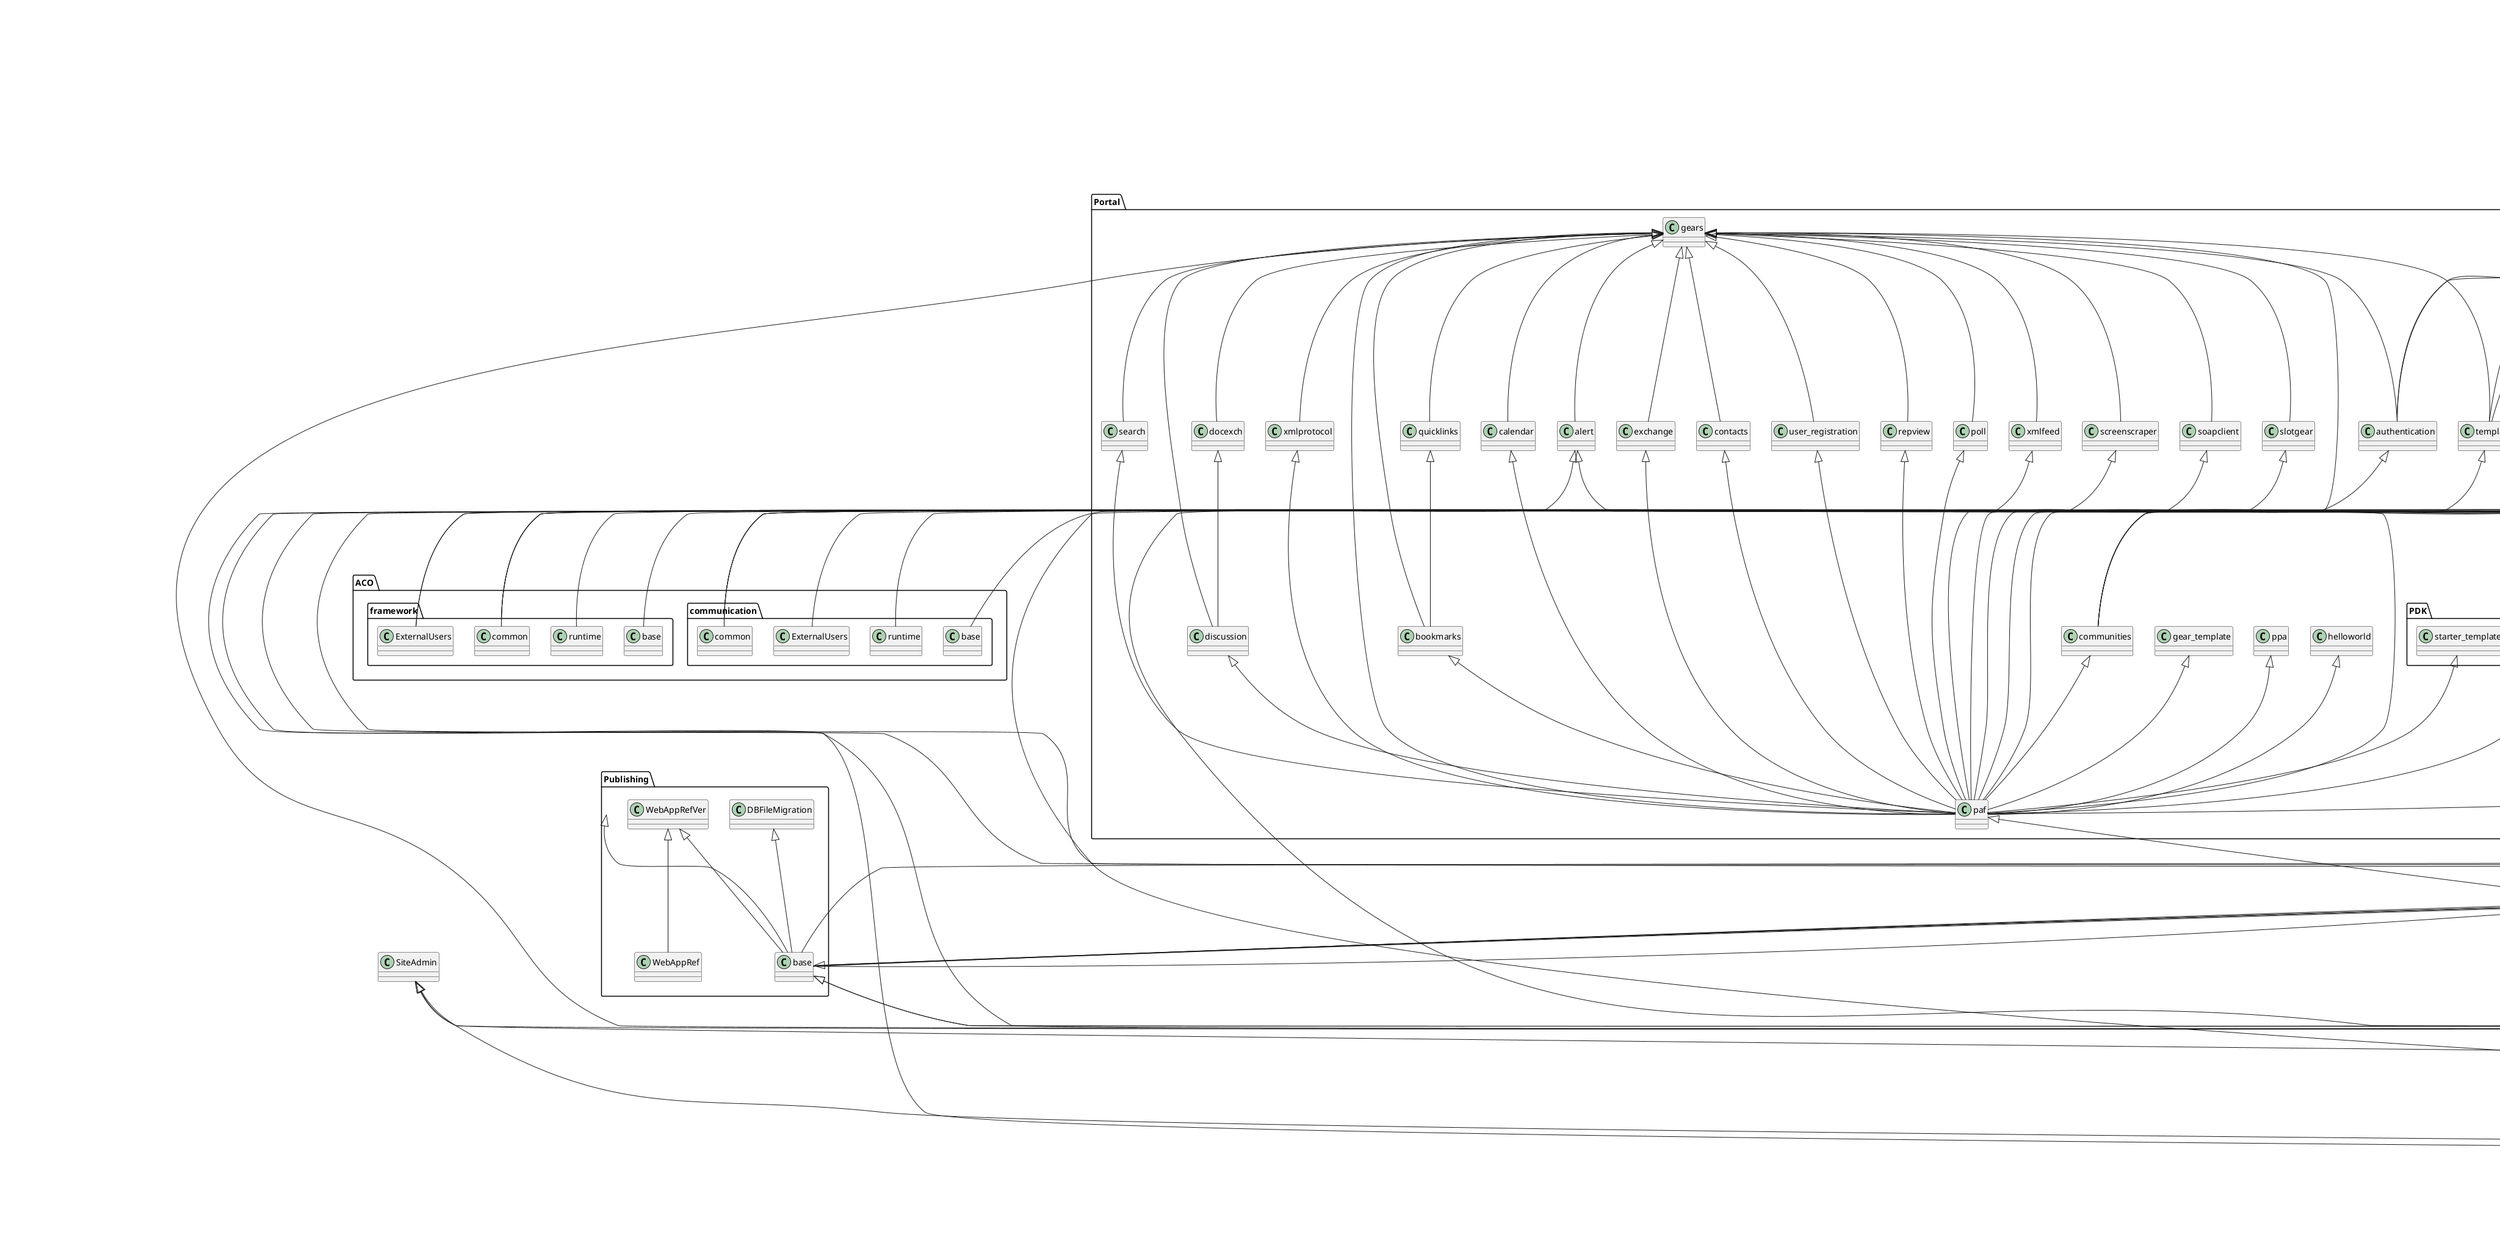 @startuml
ACO10.0.2.ACO.communication.base <|-- ACO.communication.common
ACO10.0.2.ACO.communication.base <|-- ACO.framework.base
ACO10.0.2.ACO.communication.common <|-- ACO.communication.ExternalUsers
ACO10.0.2.ACO.communication.common <|-- ACO.framework.common
ACO10.0.2.ACO.communication.common <|-- DAF.Management
ACO10.0.2.ACO.communication.DCS <|-- ACO.communication.base
ACO10.0.2.ACO.communication.DCSRuntime <|-- ACO.communication.runtime
ACO10.0.2.ACO.communication.DCSRuntime <|-- DCS
ACO10.0.2.ACO.communication.DW <|-- ACO.communication.common
ACO10.0.2.ACO.communication.DW <|-- ARF.DW.base
ACO10.0.2.ACO.communication.ExternalUsers <|-- ACO.framework.ExternalUsers
ACO10.0.2.ACO.communication.ExternalUsers <|-- DPS
ACO10.0.2.ACO.communication.runtime <|-- ACO.communication.common
ACO10.0.2.ACO.communication.runtime <|-- ACO.framework.runtime
ACO10.0.2.ACO.communication.runtime <|-- ARF.base
ACO10.0.2.ACO.framework.base <|-- PubPortlet
ACO10.0.2.ACO.framework.base <|-- ACO.framework.common
ACO10.0.2.ACO.framework.common <|-- ACO.framework.ExternalUsers
ACO10.0.2.ACO.framework.common <|-- DSS
ACO10.0.2.ACO.framework.common <|-- CAF
ACO10.0.2.ACO.framework.ExternalUsers <|-- DPS
ACO10.0.2.ACO.framework.runtime <|-- ACO.framework.common
ACO10.0.2.ACO.framework.runtime <|-- PublishingAgent
ADC <|-- DPS
Agent <|-- Agent.ExternalUsers
Agent <|-- DSS.InternalUsers
Agent.ExternalUsers <|-- DPS
ARF.base <|-- DAS
ARF.BIZUI <|-- BIZUI
ARF.BIZUI <|-- ARF.base
ARF.DW.base <|-- DPS
ARF.DW.base <|-- ARF.base
ARF.DW.InternalUsers <|-- ARF.DW.base
ARF.DW.InternalUsers <|-- DPS.InternalUsers
ARF.DW.Search <|-- ARF.DW.base
ARF.DW.Search <|-- DAF.Search.Routing
ARF.DW.Search <|-- DAF.Search.Topics
ARF.DW.Search <|-- DAF.Search.common
ARF.DW.Search.InternalUsers <|-- ARF.DW.Search
ARF.DW.Search.InternalUsers <|-- ARF.DW.InternalUsers
ARF.WSCAP <|-- DPS.InternalUsers
AssetUI <|-- WebUI.Management
AssetUI <|-- BIZUI
AssetUI <|-- BCC
AssetUI.Search <|-- AssetUI
AssetUI.Search <|-- DPS.Versioned
AssetUI.Search <|-- DPS.Search.Index
AssetUI.Search <|-- DAF.Search.common
AssetUI.Search <|-- DAF.Search.Index
ATGDBSetup <|-- DAS
B2BCommerce <|-- DCS
B2BCommerce.Search <|-- B2BCommerce.Search.Index
B2BCommerce.Search.Index <|-- B2BCommerce
B2BCommerce.Search.Index <|-- DCS.Search.Index
B2BCommerce.Search.Query <|-- B2BCommerce
B2BCommerce.Search.Query <|-- DCS.Search.Query
B2BCommerce.Versioned <|-- B2BCommerce
B2BCommerce.Versioned <|-- DCS.DynamicCustomCatalogs.Versioned
B2CCommerce <|-- DCS
B2CCommerce.Versioned <|-- B2CCommerce
B2CCommerce.Versioned <|-- DCS.Versioned
BCC <|-- FlexUI
BCC <|-- WebUI.Management
BCC.InternalUsers <|-- BCC
BCC.InternalUsers <|-- DSS.InternalUsers
BCC.Versioned <|-- BCC.InternalUsers
BCC.Versioned <|-- BIZUI
BIZUI <|-- WebUI.Management
BIZUI <|-- Publishing.base
CAF10.0.2.CAF <|-- DSS
CAF10.0.2.CAF <|-- DAS_UI
CampaignOptimizer10.0.2.ABTest <|-- ABTest.management
CampaignOptimizer10.0.2.ABTest <|-- ABTest.runtime
CampaignOptimizer10.0.2.ABTest <|-- ABTest.reporting
CampaignOptimizer10.0.2.ABTest.common <|-- CAF
CampaignOptimizer10.0.2.ABTest.ExternalUsers <|-- DPS
CampaignOptimizer10.0.2.ABTest.management <|-- ABTest.common
CampaignOptimizer10.0.2.ABTest.management.Versioned <|-- Publishing.base
CampaignOptimizer10.0.2.ABTest.management.Versioned <|-- ABTest.management
CampaignOptimizer10.0.2.ABTest.reporting <|-- ABTest.common
CampaignOptimizer10.0.2.ABTest.runtime <|-- ABTest.ExternalUsers
CampaignOptimizer10.0.2.ABTest.runtime <|-- ABTest.common
CC.common <|-- DAS
CC.DSS <|-- CC.common
CC.DSS <|-- DSS
CC.DynamoAccess <|-- DPS
CC.DynamoAccess <|-- CC.common
CIM <|-- DAS
CIM <|-- ATGDBSetup
ClickToConnect <|-- ADC
ClickToConnect <|-- DPS
CommerceGears.orderapproval <|-- Portal.paf
CommerceGears.orderapproval <|-- Portal.authentication
CommerceGears.orderapproval <|-- Portal.templates
CommerceGears.orderapproval <|-- Portal.communities
CommerceGears.orderapproval <|-- B2BCommerce
CommerceGears.orderstatus <|-- Portal.paf
CommerceGears.orderstatus <|-- Portal.authentication
CommerceGears.orderstatus <|-- Portal.templates
CommerceGears.orderstatus <|-- Portal.communities
CommerceGears.orderstatus <|-- DCS
CommerceReferenceStore.Store.Cybersource <|-- Store.EStore
CommerceReferenceStore.Store.Cybersource <|-- Cybersource
CommerceReferenceStore.Store.DCS_CSR <|-- DCS_CSR
CommerceReferenceStore.Store.DCS_CSR <|-- Store.EStore
CommerceReferenceStore.Store.DCS_CSR.International <|-- Store.DCS_CSR
CommerceReferenceStore.Store.EStore <|-- DCS
CommerceReferenceStore.Store.EStore <|-- B2CCommerce
CommerceReferenceStore.Store.EStore <|-- WebUI
CommerceReferenceStore.Store.EStore.International <|-- Store.EStore
CommerceReferenceStore.Store.EStore.International.Search <|-- Store.Search
CommerceReferenceStore.Store.EStore.International.Search <|-- Store.EStore.International
CommerceReferenceStore.Store.EStore.International.Search <|-- Store.EStore.International.Search.Index
CommerceReferenceStore.Store.EStore.International.Search <|-- Store.EStore.International.Search.Query
CommerceReferenceStore.Store.EStore.International.Search.Index <|-- Store.Search.Index
CommerceReferenceStore.Store.EStore.International.Search.Index <|-- Store.EStore.International
CommerceReferenceStore.Store.EStore.International.Search.Query <|-- Store.Search.Query
CommerceReferenceStore.Store.EStore.International.Search.Query <|-- Store.EStore.International
CommerceReferenceStore.Store.EStore.International.Versioned <|-- Store.EStore.Versioned
CommerceReferenceStore.Store.EStore.International.Versioned <|-- Store.EStore.International
CommerceReferenceStore.Store.EStore.Versioned <|-- B2CCommerce.Versioned
CommerceReferenceStore.Store.EStore.Versioned <|-- DCS.DynamicCustomCatalogs.Versioned
CommerceReferenceStore.Store.EStore.Versioned <|-- DAS.Versioned
CommerceReferenceStore.Store.EStore.Versioned <|-- Store.EStore
CommerceReferenceStore.Store.Fulfillment <|-- Fulfillment
CommerceReferenceStore.Store.Fulfillment <|-- Store.EStore
CommerceReferenceStore.Store.Search <|-- DCS.Search.Index
CommerceReferenceStore.Store.Search <|-- DCS.Search.Query
CommerceReferenceStore.Store.Search <|-- Store.Search.Query
CommerceReferenceStore.Store.Search <|-- Store.Search.Index
CommerceReferenceStore.Store.Search.Index <|-- DCS.Search.Index
CommerceReferenceStore.Store.Search.Query <|-- DCS.Search.Query
CommerceReferenceStore.Store.Search.Query <|-- Store.EStore
CommerceReferenceStore.Store.Storefront <|-- DCS.AbandonedOrderServices
CommerceReferenceStore.Store.Storefront <|-- Store.EStore
CommerceReferenceStore.Store.Storefront.NoPublishing <|-- Store.Storefront
CSC10.0.2.DCS_CSR <|-- DCS
CSC10.0.2.DCS_CSR <|-- DCS.Search.Order
CSC10.0.2.DCS_CSR <|-- DAF.Search.common
CSC10.0.2.DCS_CSR <|-- Service.Ticketing
CSC10.0.2.DCS_CSR <|-- DCS_CSR.Management
CSC10.0.2.DCS_CSR.ClickToConnect <|-- DCS_CSR
CSC10.0.2.DCS_CSR.ClickToConnect <|-- Service.ClickToConnect
CSC10.0.2.DCS_CSR.ClickToConnect <|-- DCS.ClickToConnect
CSC10.0.2.DCS_CSR.CustomCatalogs <|-- DCS_CSR
CSC10.0.2.DCS_CSR.DW <|-- DCS_CSR
CSC10.0.2.DCS_CSR.DW <|-- DCS.DW
CSC10.0.2.DCS_CSR.DW <|-- ARF.DW.InternalUsers
CSC10.0.2.DCS_CSR.DW <|-- Service.DW
CSC10.0.2.DCS_CSR.DW.migration <|-- DCS
CSC10.0.2.DCS_CSR.DW.migration <|-- DCS_CSR
CSC10.0.2.DCS_CSR.DW.migration <|-- DCS_CSR.DW
CSC10.0.2.DCS_CSR.Management <|-- DCS
Cybersource <|-- DCS
DAF.Deployment <|-- DAS
DAF.DeploymentAgent <|-- DAS
DAF.DeploymentWebAgent <|-- DAS
DAF.Management <|-- DAS
DAF.Search <|-- DAF.Search.Base
DAF.Search <|-- DAF.Search.Query
DAF.Search <|-- DAF.Search.Index
DAF.Search.Base <|-- DAS_UI
DAF.Search.Base.QueryConsole <|-- DAF.Search.Base
DAF.Search.common <|-- DAS_UI
DAF.Search.common <|-- DAF.Search.Base
DAF.Search.common <|-- DAF.Search.Routing
DAF.Search.Index <|-- DAS_UI
DAF.Search.Index <|-- DAF.Search.Base
DAF.Search.Query <|-- DAF.Search.common
DAF.Search.Routing <|-- DAS_UI
DAF.Search.Routing <|-- DAF.Search.Base
DAF.Search.Topics <|-- DAS_UI
DAF.Search.Topics <|-- DAF.Search.Base
DAF.Search.Topics <|-- DAF.Search.Index
DAF.Search.Versioned <|-- DAF.Search
DAF.Search.Versioned <|-- null
DAF.Search.Versioned <|-- Publishing.base
DafEar <|-- DafEar.base
DafEar.Admin <|-- DafEar.base
DafEar.Admin <|-- DAS_UI
DafEar.Admin <|-- manuals
DafEar.base <|-- DAS_UI
DafEar.JBoss <|-- DafEar.base
DafEar.Tomcat <|-- DafEar.base
DafEar.WebLogic <|-- DafEar.base
DafEar.WebSphere <|-- DafEar.base
DAS.LDAP.iPlanetDirectory <|-- DAS
DAS.LDAP.MicrosoftActiveDirectory <|-- DAS
DAS.Versioned <|-- DAS
DAS.Versioned <|-- Publishing.base
DAS.WebServices <|-- DAS
DAS_UI <|-- DAS
DataLoader <|-- DAS
DCC <|-- DAS_UI
DCS <|-- DPS
DCS <|-- DSS
DCS.AbandonedOrderServices <|-- DCS
DCS.ADC <|-- DCS
DCS.ADC <|-- ADC
DCS.ClickToConnect <|-- DCS
DCS.ClickToConnect <|-- ClickToConnect
DCS.CustomCatalogMigration <|-- DCS
DCS.CustomCatalogs <|-- DCS
DCS.CustomCatalogs.Versioned <|-- DCS.CustomCatalogs
DCS.CustomCatalogs.Versioned <|-- DCS.Versioned
DCS.DW <|-- ARF.DW.base
DCS.DW <|-- DCS
DCS.DW.Search <|-- DCS.DW
DCS.DW.Search <|-- ARF.DW.Search
DCS.DW.Search <|-- DCS.Search.Index
DCS.DynamicCustomCatalogs <|-- DCS
DCS.DynamicCustomCatalogs.Versioned <|-- DCS.Versioned
DCS.DynamicCustomCatalogs.Versioned <|-- DCS.DynamicCustomCatalogs
DCS.PublishingAgent <|-- PublishingAgent
DCS.PublishingAgent <|-- DCS
DCS.Search <|-- DCS.Search.Index
DCS.Search <|-- DCS.Search.Query
DCS.Search.common <|-- DAF.Search.common
DCS.Search.common <|-- DCS
DCS.Search.CustomCatalogs <|-- DCS.Search.CustomCatalogs.Index
DCS.Search.CustomCatalogs <|-- DCS.Search.CustomCatalogs.Query
DCS.Search.CustomCatalogs.common <|-- DCS.Search.common
DCS.Search.CustomCatalogs.common <|-- DCS.CustomCatalogs
DCS.Search.CustomCatalogs.Index <|-- DCS.Search.Index
DCS.Search.CustomCatalogs.Index <|-- DCS.Search.CustomCatalogs.common
DCS.Search.CustomCatalogs.Query <|-- DCS.Search.Query
DCS.Search.CustomCatalogs.Query <|-- DCS.Search.CustomCatalogs.common
DCS.Search.CustomCatalogs.Versioned <|-- DCS.Search.CustomCatalogs
DCS.Search.CustomCatalogs.Versioned <|-- DCS.Search.Versioned
DCS.Search.CustomCatalogs.Versioned <|-- DCS.CustomCatalogs.Versioned
DCS.Search.Index <|-- DPS.Search.Index
DCS.Search.Index <|-- DCS.Search.common
DCS.Search.Index <|-- DCS
DCS.Search.Index.SKUIndexing <|-- DCS.Search.Index
DCS.Search.Order <|-- DCS.Search.Order.Index
DCS.Search.Order.Index <|-- DPS.Search.Index
DCS.Search.Order.Index <|-- DCS
DCS.Search.Query <|-- DAF.Search.Query
DCS.Search.Query <|-- DCS.Search.common
DCS.Search.Query <|-- DCS
DCS.Search.Query.SKUIndexing <|-- DCS.Search.Query
DCS.Search.Versioned <|-- DAF.Search.Versioned
DCS.Search.Versioned <|-- DCS.Versioned
DCS.Search.Versioned <|-- DCS.Search
DCS.Versioned <|-- Publishing.base
DCS.Versioned <|-- DCS
DCS.WebServices <|-- DCS
DCS_UI <|-- BCC
DCS_UI <|-- DCS
DCS_UI.Search <|-- DCS_UI
DCS_UI.Search <|-- DCS_UI.Versioned
DCS_UI.Search <|-- AssetUI.Search
DCS_UI.Search.Versioned <|-- DCS_UI.Versioned
DCS_UI.Search.Versioned <|-- DCS_UI.Search
DCS_UI.Search.Versioned <|-- DCS.Search.Versioned
DCS_UI.Versioned <|-- DCS_UI
DCS_UI.Versioned <|-- BCC.Versioned
DCS_UI.Versioned <|-- DCS.DynamicCustomCatalogs.Versioned
DCS_UI.Versioned <|-- AssetUI
DCSCampaignOptimizer10.0.2.DCS_ABTest <|-- DCS_ABTest.management
DCSCampaignOptimizer10.0.2.DCS_ABTest <|-- DCS_ABTest.runtime
DCSCampaignOptimizer10.0.2.DCS_ABTest <|-- DCS_ABTest.reporting
DCSCampaignOptimizer10.0.2.DCS_ABTest <|-- ABTest
DCSCampaignOptimizer10.0.2.DCS_ABTest.common <|-- ABTest.common
DCSCampaignOptimizer10.0.2.DCS_ABTest.management <|-- DCS
DCSCampaignOptimizer10.0.2.DCS_ABTest.management <|-- ABTest.management
DCSCampaignOptimizer10.0.2.DCS_ABTest.management <|-- DCS_ABTest.common
DCSCampaignOptimizer10.0.2.DCS_ABTest.management.Versioned <|-- Publishing.base
DCSCampaignOptimizer10.0.2.DCS_ABTest.management.Versioned <|-- DCS_ABTest.management
DCSCampaignOptimizer10.0.2.DCS_ABTest.management.Versioned <|-- ABTest.management.Versioned
DCSCampaignOptimizer10.0.2.DCS_ABTest.MotorpriseJSP <|-- DCS_ABTest
DCSCampaignOptimizer10.0.2.DCS_ABTest.MotorpriseJSP <|-- MotorpriseJSP
DCSCampaignOptimizer10.0.2.DCS_ABTest.PioneerCyclingJSP <|-- DCS_ABTest
DCSCampaignOptimizer10.0.2.DCS_ABTest.PioneerCyclingJSP <|-- PioneerCyclingJSP
DCSCampaignOptimizer10.0.2.DCS_ABTest.reporting <|-- DCS
DCSCampaignOptimizer10.0.2.DCS_ABTest.reporting <|-- ABTest.reporting
DCSCampaignOptimizer10.0.2.DCS_ABTest.reporting <|-- DCS_ABTest.common
DCSCampaignOptimizer10.0.2.DCS_ABTest.runtime <|-- DCS
DCSCampaignOptimizer10.0.2.DCS_ABTest.runtime <|-- DCS_ABTest.common
DCSCampaignOptimizer10.0.2.DCS_ABTest.runtime <|-- ABTest.runtime
DCSSampleCatalog <|-- DCS
Distributor <|-- Initial
DPS <|-- DAS
DPS.InternalUsers <|-- DPS
DPS.InternalUsers.ACC <|-- DPS.InternalUsers
DPS.InternalUsers.Search.Base <|-- DPS.InternalUsers
DPS.InternalUsers.Search.Base <|-- DAF.Search.Base
DPS.LogicalOrganizations <|-- DPS
DPS.Search.Base <|-- DPS
DPS.Search.Base <|-- DAF.Search.Base
DPS.Search.Index <|-- DPS
DPS.Search.Index <|-- DAF.Search.Index
DPS.Versioned <|-- DPS
DPS.Versioned <|-- Publishing.base
DPS.Versioned <|-- DAS.Versioned
DPS.WebServices <|-- DPS
DPS_UI <|-- AssetUI
DPS_UI <|-- DPS.Versioned
DSS <|-- DPS
DSS.InternalUsers <|-- DSS
DSS.InternalUsers <|-- DPS.InternalUsers
DSS.InternalUsers.ACC <|-- DSS.InternalUsers
DSS.InternalUsers.ACC <|-- DPS.InternalUsers.ACC
DSS.InternalUsers.Search.Base <|-- DSS.InternalUsers
DSS.InternalUsers.Search.Base <|-- DPS.InternalUsers.Search.Base
DSS.Search.Base <|-- DSS
DSS.Search.Base <|-- DPS.Search.Base
DSSJ2EEDemo <|-- DSS
EAI <|-- DAS
FlexUI <|-- DAS
Fulfillment <|-- DCS
MotorpriseJSP <|-- B2BCommerce
MotorpriseJSP <|-- DCS.AbandonedOrderServices
pal.Fulfillment <|-- PAL.Store
pal.Fulfillment <|-- Fulfillment
pal.Loader <|-- PAL.Store
pal.Management <|-- Publishing.base
pal.Management <|-- null
pal.Management <|-- B2CCommerce.Versioned
pal.Management <|-- DCS.CustomCatalogs.Versioned
pal.Management <|-- DCS.Search.Versioned
pal.Management <|-- PAL.Store
pal.Management <|-- PAL.TDD
pal.Store <|-- DCS
pal.Store <|-- DCS.CustomCatalogs
pal.Store <|-- B2CCommerce
pal.Store <|-- DCS.Search.CustomCatalogs
pal.Store <|-- DAF.Search.Routing
pal.Store <|-- DCS.AbandonedOrderServices
pal.Store <|-- PAL.TDD
pal.TDD <|-- DAS
pal.TDD <|-- DPS
pal.TDD <|-- DSS
PayFlowPro <|-- DCS
Portal.alert <|-- DSS
Portal.alert <|-- Portal.paf
Portal.authentication <|-- Portal.paf
Portal.bookmarks <|-- Portal.paf
Portal.calendar <|-- Portal.paf
Portal.communities <|-- Portal.paf
Portal.contacts <|-- Portal.paf
Portal.discussion <|-- Portal.paf
Portal.docexch <|-- Portal.discussion
Portal.exchange <|-- Portal.paf
Portal.gear_template <|-- Portal.paf
Portal.gears <|-- Portal.paf
Portal.gears <|-- DSS
Portal.gears <|-- Portal.alert
Portal.gears <|-- Portal.authentication
Portal.gears <|-- Portal.templates
Portal.gears <|-- Portal.communities
Portal.gears <|-- Portal.docexch
Portal.gears <|-- Portal.bookmarks
Portal.gears <|-- Portal.discussion
Portal.gears <|-- Portal.user_registration
Portal.gears <|-- Portal.repview
Portal.gears <|-- Portal.quicklinks
Portal.gears <|-- Portal.poll
Portal.gears <|-- Portal.calendar
Portal.gears <|-- Portal.contacts
Portal.gears <|-- Portal.xmlfeed
Portal.gears <|-- Portal.exchange
Portal.gears <|-- Portal.screenscraper
Portal.gears <|-- Portal.soapclient
Portal.gears <|-- Portal.slotgear
Portal.gears <|-- Portal.search
Portal.gears <|-- Portal.xmlprotocol
Portal.helloworld <|-- Portal.paf
Portal.helloworld.src <|-- Portal.paf
Portal.paf <|-- DSS
Portal.paf <|-- Portal.paf.starter_portal
Portal.paf.framework <|-- DSS
Portal.paf.starter_portal <|-- DSS
Portal.paf.starter_portal <|-- Portal.paf.framework
Portal.PDK.starter_template <|-- Portal.paf
Portal.poll <|-- Portal.paf
Portal.ppa <|-- Portal.paf
Portal.quicklinks <|-- Portal.bookmarks
Portal.repview <|-- Portal.paf
Portal.repview.src <|-- Portal.paf
Portal.screenscraper <|-- Portal.paf
Portal.search <|-- Portal.paf
Portal.slotgear <|-- Portal.paf
Portal.soapclient <|-- Portal.paf
Portal.templates <|-- Portal.communities
Portal.user_registration <|-- Portal.paf
Portal.xmlfeed <|-- Portal.paf
Portal.xmlprotocol <|-- Portal.paf
Portlet.helloworld <|-- DAS
Portlet.slot <|-- DSS
Portlet.userprofiling <|-- DPS
Publishing <|-- Publishing.base
Publishing.base <|-- DSS.InternalUsers
Publishing.base <|-- DAS_UI
Publishing.base <|-- RL
Publishing.base <|-- DAF.Deployment
Publishing.DBFileMigration <|-- Publishing.base
Publishing.WebAppRefVer <|-- Publishing.base
Publishing.WebAppRefVer <|-- Publishing.WebAppRef
PublishingAgent <|-- PublishingAgent.base
PublishingAgent.base <|-- DAS
PublishingAgent.base <|-- DSS
PublishingAgent.base <|-- DAF.DeploymentAgent
PublishingAgent.DeployedConfig <|-- PublishingAgent.base
PublishingWebAgent <|-- Initial
PublishingWebAgent <|-- DAF.DeploymentWebAgent
PubPortlet <|-- DPS_UI
REST <|-- DSS
RL <|-- DAS
RL.Example <|-- RL
Search10.0.2.SearchAdmin.AdminUI <|-- SearchAdmin.common
Search10.0.2.SearchAdmin.AdminUI <|-- SearchAdmin.customizations
Search10.0.2.SearchAdmin.AdminUI <|-- BIZUI
Search10.0.2.SearchAdmin.AdminUI <|-- WebUI
Search10.0.2.SearchAdmin.common <|-- DAS
Search10.0.2.SearchAdmin.common <|-- DPS
Search10.0.2.SearchAdmin.common <|-- DSS
Search10.0.2.SearchAdmin.common <|-- DAF.Search.Routing
Search10.0.2.SearchAdmin.common <|-- DAF.Search.Index
Search10.0.2.SearchAdmin.common <|-- DAF.Search.Topics
Search10.0.2.SearchAdmin.common <|-- DAF.Search.common
Search10.0.2.SearchAdmin.common <|-- DAF.Deployment
Search10.0.2.SearchAdmin.customizations <|-- DAF.Search.Index
Search10.0.2.SearchAdmin.customizations <|-- SearchAdmin.common
Search10.0.2.SearchAdmin.datawarehouse <|-- SearchAdmin.common
Search10.0.2.SearchAdmin.datawarehouse <|-- ARF.DW.Search
Service10.0.2.Service.admin <|-- Service.Branding
Service10.0.2.Service.admin <|-- Service.common_pub
Service10.0.2.Service.admin <|-- Ticketing
Service10.0.2.Service.admin <|-- ARF.base
Service10.0.2.Service.admin <|-- AssetUI
Service10.0.2.Service.Agent <|-- Service.common_ui
Service10.0.2.Service.Agent <|-- Service.common_pub
Service10.0.2.Service.Agent <|-- Service.Framework.Agent
Service10.0.2.Service.Agent <|-- Service.Agent.extensions
Service10.0.2.Service.Agent.extensions <|-- Service.common.extensions
Service10.0.2.Service.Branding <|-- Service.common_ui
Service10.0.2.Service.ClickToConnect <|-- Service.Framework.Agent
Service10.0.2.Service.ClickToConnect <|-- ClickToConnect
Service10.0.2.Service.common <|-- Service.Framework
Service10.0.2.Service.common <|-- Service.ExternalUsers
Service10.0.2.Service.common <|-- CAF
Service10.0.2.Service.common <|-- DAF.Search.Routing
Service10.0.2.Service.common <|-- DAF.Search.Topics
Service10.0.2.Service.common <|-- DPS.Search.Index
Service10.0.2.Service.common.extensions <|-- Service.common
Service10.0.2.Service.common_pub <|-- Service.common
Service10.0.2.Service.common_pub <|-- Service.Framework.Versioned
Service10.0.2.Service.common_pub <|-- BIZUI
Service10.0.2.Service.common_pub <|-- PubPortlet
Service10.0.2.Service.common_pub <|-- Ticketing.UI
Service10.0.2.Service.common_pub <|-- Agent
Service10.0.2.Service.common_pub <|-- DSS.InternalUsers.ACC
Service10.0.2.Service.common_pub.unversioned <|-- Service.common_pub
Service10.0.2.Service.common_ui <|-- Service.common
Service10.0.2.Service.common_ui <|-- Service.Framework.UI
Service10.0.2.Service.CRMIntegration <|-- Service.Agent
Service10.0.2.Service.CRMIntegration <|-- Service.Ticketing
Service10.0.2.Service.CRMIntegration <|-- DPS.WebServices
Service10.0.2.Service.DBMigration <|-- DAS
Service10.0.2.Service.DBMigration.2K63to2K71 <|-- Service.DBMigration
Service10.0.2.Service.DBMigration.2K63to2K71.DB2 <|-- DBMigration.2K63to2K71
Service10.0.2.Service.DBMigration.2K63to2K71.MSSQL <|-- DBMigration.2K63to2K71
Service10.0.2.Service.DBMigration.2K63to2K71.Oracle <|-- DBMigration.2K63to2K71
Service10.0.2.Service.DBMigration.2K63to2K71.Solid <|-- DBMigration.2K63to2K71
Service10.0.2.Service.DBMigration.2K71to100 <|-- DAS
Service10.0.2.Service.DBMigration.2K71to100 <|-- Service.DBMigration
Service10.0.2.Service.DBMigration.2K71to100 <|-- Service.DBMigration.2K71to90
Service10.0.2.Service.DBMigration.2K71to100 <|-- Service.DBMigration.91to100
Service10.0.2.Service.DBMigration.2K71to90 <|-- Service.DBMigration
Service10.0.2.Service.DBMigration.91to100 <|-- DAS
Service10.0.2.Service.DBMigration.91to100 <|-- Service.DBMigration
Service10.0.2.Service.DW <|-- ARF.DW.base
Service10.0.2.Service.DW <|-- ARF.DW.InternalUsers
Service10.0.2.Service.ExternalUsers <|-- DPS
Service10.0.2.Service.Framework <|-- DSS
Service10.0.2.Service.Framework <|-- Ticketing
Service10.0.2.Service.Framework <|-- DAF.Search.Routing
Service10.0.2.Service.Framework.Agent <|-- Service.Framework.UI
Service10.0.2.Service.Framework.Agent <|-- Service.Framework.Versioned
Service10.0.2.Service.Framework.Agent <|-- WebUI
Service10.0.2.Service.Framework.Agent <|-- CAF
Service10.0.2.Service.Framework.Agent <|-- Service.Response.InternalUsers
Service10.0.2.Service.Framework.Agent <|-- Ticketing.InternalUsers
Service10.0.2.Service.Framework.Agent <|-- Service.personalization_minimal
Service10.0.2.Service.Framework.UI <|-- Service.Framework
Service10.0.2.Service.Framework.Versioned <|-- BIZUI
Service10.0.2.Service.Framework.Versioned <|-- PubPortlet
Service10.0.2.Service.Framework.Versioned <|-- Ticketing.UI
Service10.0.2.Service.Framework.Versioned <|-- Agent
Service10.0.2.Service.Framework.Versioned <|-- PublishingAgent.DeployedConfig
Service10.0.2.Service.Framework.Versioned <|-- DSS.InternalUsers.ACC
Service10.0.2.Service.Framework.Versioned <|-- Service.Framework
Service10.0.2.Service.Knowledge <|-- Service.Agent
Service10.0.2.Service.Knowledge <|-- Service.Ticketing
Service10.0.2.Service.KnowledgeDataWarehouse <|-- Service.common_pub
Service10.0.2.Service.KnowledgeDataWarehouse <|-- ARF.DW.base
Service10.0.2.Service.KnowledgeDataWarehouse <|-- ARF.DW.InternalUsers
Service10.0.2.Service.Management <|-- DAS.Versioned
Service10.0.2.Service.Management <|-- Service.ExternalUsers
Service10.0.2.Service.migration <|-- Service.Knowledge
Service10.0.2.Service.migration <|-- Service.admin
Service10.0.2.Service.personalization_minimal <|-- DSS
Service10.0.2.Service.Response <|-- Ticketing
Service10.0.2.Service.Response.InternalUsers <|-- Service.Response
Service10.0.2.Service.Response.InternalUsers <|-- DSS.InternalUsers
Service10.0.2.Service.RL <|-- Service.Knowledge
Service10.0.2.Service.SampleCRMClient <|-- DAS
Service10.0.2.Service.SampleCRMClient.InternalUsers <|-- DSS
Service10.0.2.Service.SampleCRMClient.InternalUsers <|-- Service.Agent
Service10.0.2.Service.SelfService <|-- Service.Branding
Service10.0.2.Service.SelfService <|-- Service.SelfService.extensions
Service10.0.2.Service.SelfService <|-- Service.personalization_minimal
Service10.0.2.Service.SelfService <|-- WebUI
Service10.0.2.Service.SelfService <|-- PublishingAgent
Service10.0.2.Service.SelfService.extensions <|-- Service.common.extensions
Service10.0.2.Service.SelfServiceDataWarehouse <|-- ARF.DW.base
Service10.0.2.Service.SelfServiceDataWarehouse <|-- Service.common
Service10.0.2.Service.Ticketing <|-- Service.Framework.Agent
Service10.0.2.Service.topic <|-- Service.common
SiteAdmin <|-- DPS
SiteAdmin <|-- DSS
SiteAdmin <|-- BCC
SiteAdmin.Search <|-- SiteAdmin.Versioned
SiteAdmin.Search <|-- DAF.Search.Routing
SiteAdmin.Versioned <|-- SiteAdmin
SiteAdmin.Versioned <|-- BCC.Versioned
SiteAdmin.Versioned <|-- Publishing.base
SiteAdmin.Versioned <|-- DAS.Versioned
SiteAdmin.Versioned <|-- AssetUI
SQLJMSAdmin <|-- DAS
Taxware <|-- DCS
Ticketing <|-- DSS
Ticketing <|-- DPS.LogicalOrganizations
Ticketing.InternalUsers <|-- Ticketing
Ticketing.InternalUsers <|-- DSS.InternalUsers
Ticketing.UI <|-- Ticketing.InternalUsers
Ticketing.UI <|-- DPS_UI
TWCRS.Fulfillment <|-- TWCRS.Store
TWCRS.Fulfillment <|-- Fulfillment
TWCRS.Management <|-- Publishing.base
TWCRS.Management <|-- null
TWCRS.Management <|-- B2CCommerce.Versioned
TWCRS.Management <|-- DCS.CustomCatalogs.Versioned
TWCRS.Management <|-- DCS.Search.Versioned
TWCRS.Management <|-- TWCRS.Store
TWCRS.Management <|-- TWCRS.TDD
TWCRS.Store <|-- DCS
TWCRS.Store <|-- DCS.CustomCatalogs
TWCRS.Store <|-- B2CCommerce
TWCRS.Store <|-- DCS.Search.CustomCatalogs
TWCRS.Store <|-- DAF.Search.Routing
TWCRS.Store <|-- DCS.AbandonedOrderServices
TWCRS.Store <|-- TWCRS.TDD
TWCRS.TDD <|-- DAS
TWCRS.TDD <|-- DPS
TWCRS.TDD <|-- DSS
TWeStore.eStore <|-- DCS
TWeStore.eStore <|-- DCS.CustomCatalogs
TWeStore.eStore <|-- B2CCommerce
TWeStore.eStore <|-- DCS.Search.CustomCatalogs
TWeStore.eStore <|-- DAF.Search.Routing
TWeStore.eStoreFulfillment <|-- TWeStore.eStore
TWeStore.eStoreFulfillment <|-- Fulfillment
TWeStore.eStoreLoader <|-- TWeStore.eStore
TWeStore.eStoreVer <|-- Publishing.base
TWeStore.eStoreVer <|-- null
TWeStore.eStoreVer <|-- B2CCommerce.Versioned
TWeStore.eStoreVer <|-- DCS.CustomCatalogs.Versioned
TWeStore.eStoreVer <|-- DCS.Search.Versioned
TWeStore.eStoreVer <|-- TWeStore.eStore
TWTraining.dynamuze <|-- DAS
TWTraining.dynamuze <|-- DPS
TWTraining.dynamuze <|-- DSS
WebLogic.JMSProvider <|-- DAS
WebSphere.JMSProvider <|-- DAS
WebUI <|-- DSS
WebUI <|-- DAS_UI
WebUI.Management <|-- WebUI
WSRP.admin <|-- WSRP.producer
WSRP.common <|-- DSS
WSRP.common <|-- Portal.paf.framework
WSRP.consumer <|-- WSRP.common
WSRP.producer <|-- WSRP.common
@enduml
